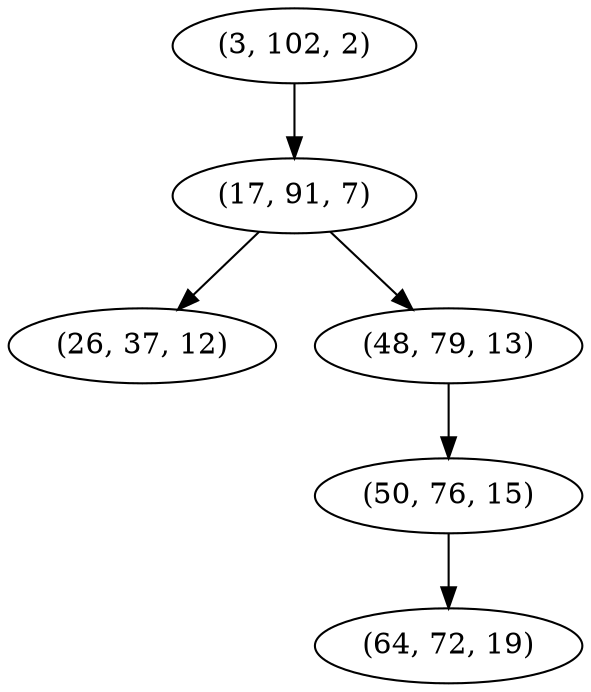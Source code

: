 digraph tree {
    "(3, 102, 2)";
    "(17, 91, 7)";
    "(26, 37, 12)";
    "(48, 79, 13)";
    "(50, 76, 15)";
    "(64, 72, 19)";
    "(3, 102, 2)" -> "(17, 91, 7)";
    "(17, 91, 7)" -> "(26, 37, 12)";
    "(17, 91, 7)" -> "(48, 79, 13)";
    "(48, 79, 13)" -> "(50, 76, 15)";
    "(50, 76, 15)" -> "(64, 72, 19)";
}
